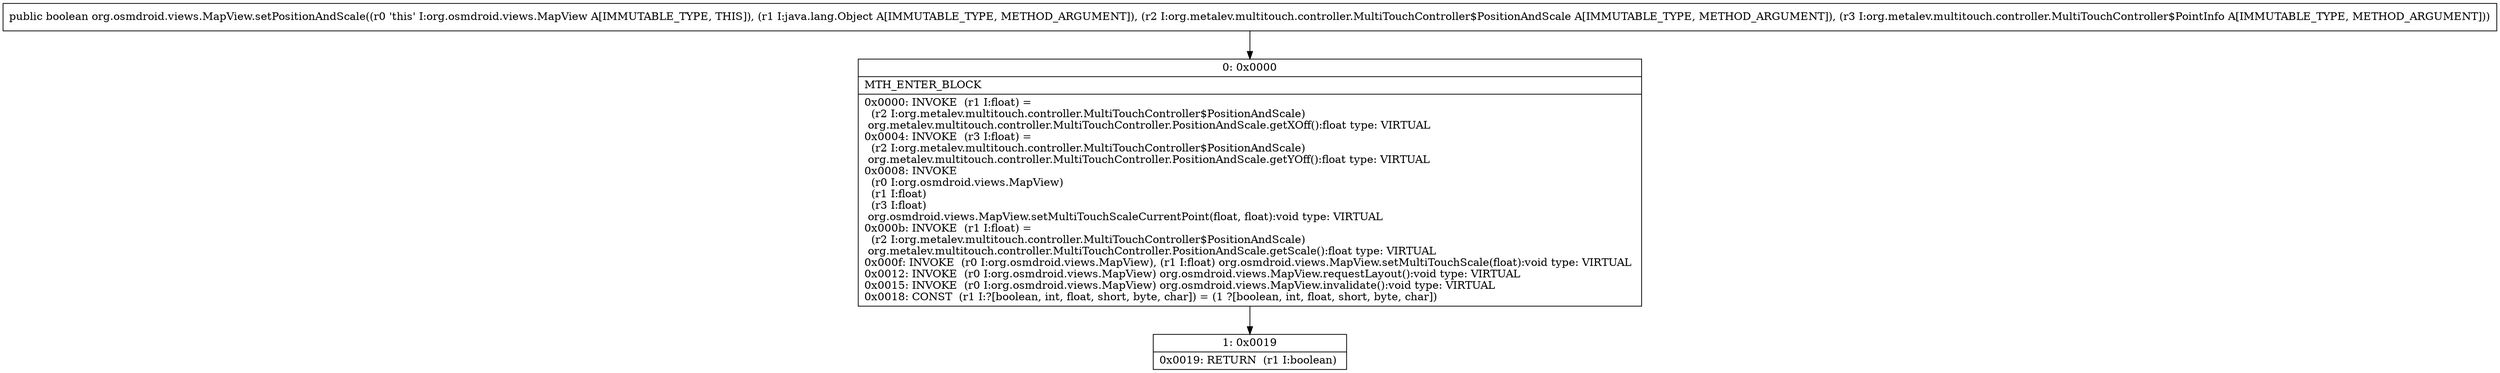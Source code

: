 digraph "CFG fororg.osmdroid.views.MapView.setPositionAndScale(Ljava\/lang\/Object;Lorg\/metalev\/multitouch\/controller\/MultiTouchController$PositionAndScale;Lorg\/metalev\/multitouch\/controller\/MultiTouchController$PointInfo;)Z" {
Node_0 [shape=record,label="{0\:\ 0x0000|MTH_ENTER_BLOCK\l|0x0000: INVOKE  (r1 I:float) = \l  (r2 I:org.metalev.multitouch.controller.MultiTouchController$PositionAndScale)\l org.metalev.multitouch.controller.MultiTouchController.PositionAndScale.getXOff():float type: VIRTUAL \l0x0004: INVOKE  (r3 I:float) = \l  (r2 I:org.metalev.multitouch.controller.MultiTouchController$PositionAndScale)\l org.metalev.multitouch.controller.MultiTouchController.PositionAndScale.getYOff():float type: VIRTUAL \l0x0008: INVOKE  \l  (r0 I:org.osmdroid.views.MapView)\l  (r1 I:float)\l  (r3 I:float)\l org.osmdroid.views.MapView.setMultiTouchScaleCurrentPoint(float, float):void type: VIRTUAL \l0x000b: INVOKE  (r1 I:float) = \l  (r2 I:org.metalev.multitouch.controller.MultiTouchController$PositionAndScale)\l org.metalev.multitouch.controller.MultiTouchController.PositionAndScale.getScale():float type: VIRTUAL \l0x000f: INVOKE  (r0 I:org.osmdroid.views.MapView), (r1 I:float) org.osmdroid.views.MapView.setMultiTouchScale(float):void type: VIRTUAL \l0x0012: INVOKE  (r0 I:org.osmdroid.views.MapView) org.osmdroid.views.MapView.requestLayout():void type: VIRTUAL \l0x0015: INVOKE  (r0 I:org.osmdroid.views.MapView) org.osmdroid.views.MapView.invalidate():void type: VIRTUAL \l0x0018: CONST  (r1 I:?[boolean, int, float, short, byte, char]) = (1 ?[boolean, int, float, short, byte, char]) \l}"];
Node_1 [shape=record,label="{1\:\ 0x0019|0x0019: RETURN  (r1 I:boolean) \l}"];
MethodNode[shape=record,label="{public boolean org.osmdroid.views.MapView.setPositionAndScale((r0 'this' I:org.osmdroid.views.MapView A[IMMUTABLE_TYPE, THIS]), (r1 I:java.lang.Object A[IMMUTABLE_TYPE, METHOD_ARGUMENT]), (r2 I:org.metalev.multitouch.controller.MultiTouchController$PositionAndScale A[IMMUTABLE_TYPE, METHOD_ARGUMENT]), (r3 I:org.metalev.multitouch.controller.MultiTouchController$PointInfo A[IMMUTABLE_TYPE, METHOD_ARGUMENT])) }"];
MethodNode -> Node_0;
Node_0 -> Node_1;
}

